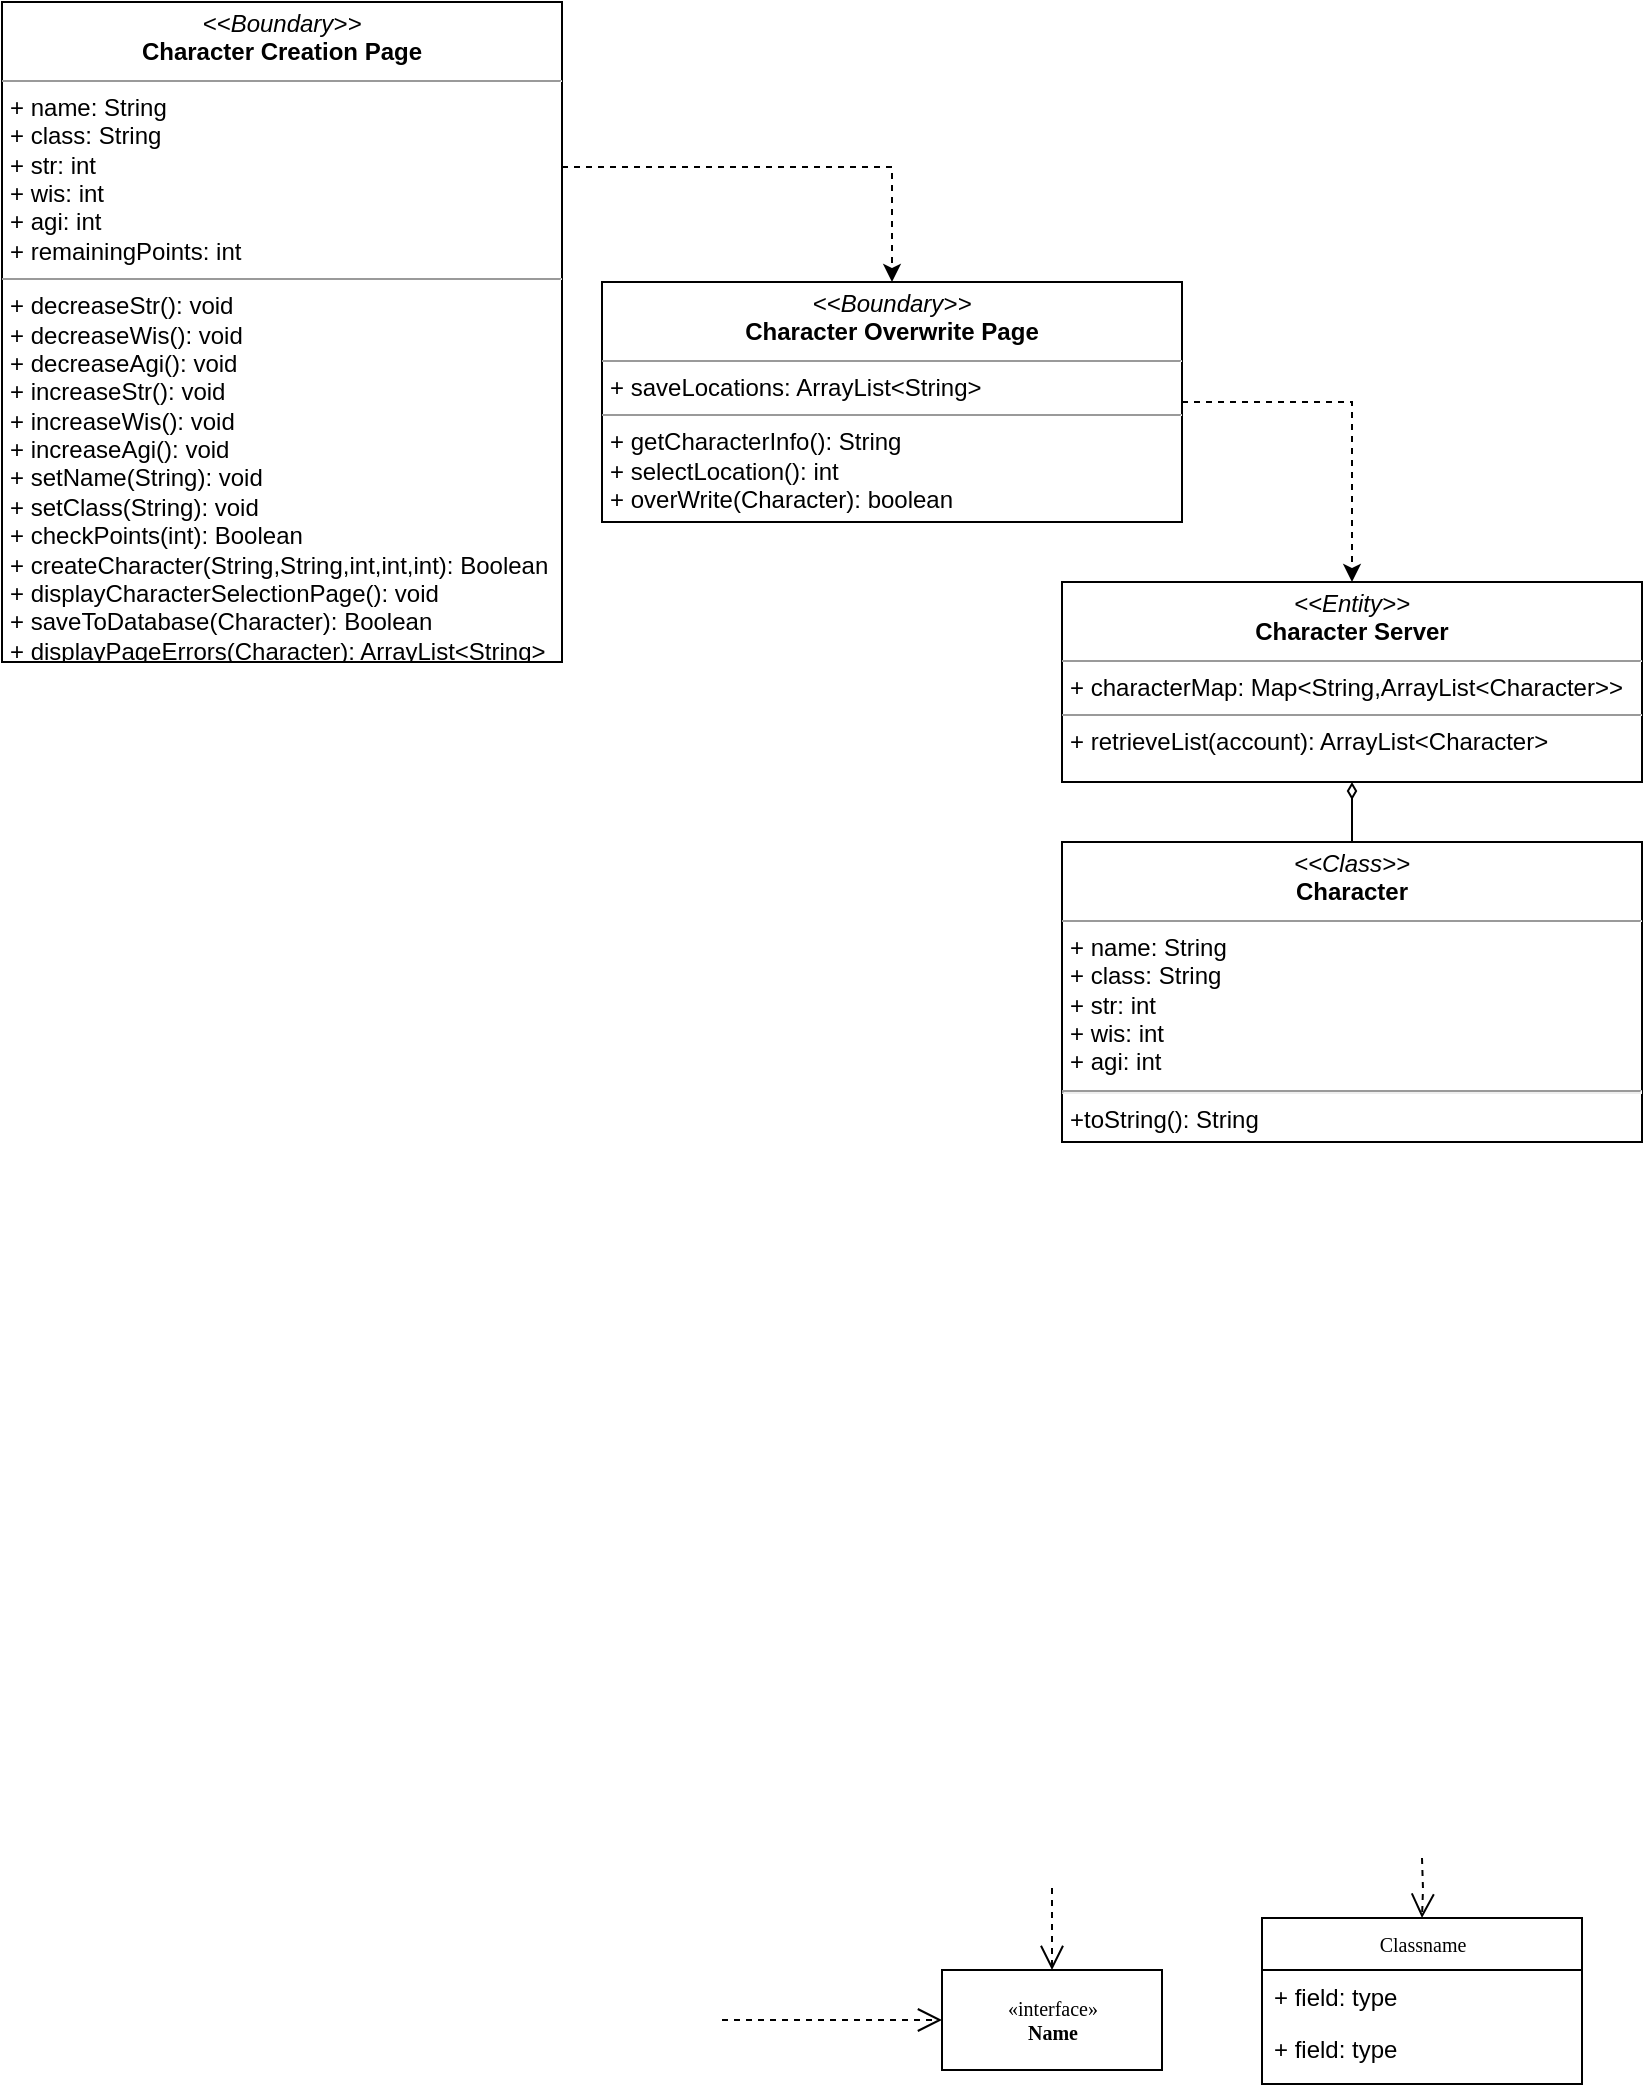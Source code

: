 <mxfile version="12.6.4" type="google"><diagram name="Page-1" id="c4acf3e9-155e-7222-9cf6-157b1a14988f"><mxGraphModel dx="1422" dy="804" grid="1" gridSize="10" guides="1" tooltips="1" connect="1" arrows="1" fold="1" page="1" pageScale="1" pageWidth="850" pageHeight="1100" background="#ffffff" math="0" shadow="0"><root><mxCell id="0"/><mxCell id="1" parent="0"/><mxCell id="17acba5748e5396b-44" value="Classname" style="swimlane;html=1;fontStyle=0;childLayout=stackLayout;horizontal=1;startSize=26;fillColor=none;horizontalStack=0;resizeParent=1;resizeLast=0;collapsible=1;marginBottom=0;swimlaneFillColor=#ffffff;rounded=0;shadow=0;comic=0;labelBackgroundColor=none;strokeWidth=1;fontFamily=Verdana;fontSize=10;align=center;" parent="1" vertex="1"><mxGeometry x="650" y="978" width="160" height="83" as="geometry"/></mxCell><mxCell id="17acba5748e5396b-45" value="+ field: type" style="text;html=1;strokeColor=none;fillColor=none;align=left;verticalAlign=top;spacingLeft=4;spacingRight=4;whiteSpace=wrap;overflow=hidden;rotatable=0;points=[[0,0.5],[1,0.5]];portConstraint=eastwest;" parent="17acba5748e5396b-44" vertex="1"><mxGeometry y="26" width="160" height="26" as="geometry"/></mxCell><mxCell id="17acba5748e5396b-47" value="+ field: type" style="text;html=1;strokeColor=none;fillColor=none;align=left;verticalAlign=top;spacingLeft=4;spacingRight=4;whiteSpace=wrap;overflow=hidden;rotatable=0;points=[[0,0.5],[1,0.5]];portConstraint=eastwest;" parent="17acba5748e5396b-44" vertex="1"><mxGeometry y="52" width="160" height="26" as="geometry"/></mxCell><mxCell id="5d2195bd80daf111-39" style="edgeStyle=orthogonalEdgeStyle;rounded=0;html=1;dashed=1;labelBackgroundColor=none;startFill=0;endArrow=open;endFill=0;endSize=10;fontFamily=Verdana;fontSize=10;" parent="1" target="17acba5748e5396b-44" edge="1"><mxGeometry relative="1" as="geometry"><mxPoint x="730" y="948" as="sourcePoint"/></mxGeometry></mxCell><mxCell id="5d2195bd80daf111-8" value="&amp;laquo;interface&amp;raquo;&lt;br&gt;&lt;b&gt;Name&lt;/b&gt;" style="html=1;rounded=0;shadow=0;comic=0;labelBackgroundColor=none;strokeWidth=1;fontFamily=Verdana;fontSize=10;align=center;" parent="1" vertex="1"><mxGeometry x="490" y="1004" width="110" height="50" as="geometry"/></mxCell><mxCell id="5d2195bd80daf111-35" style="edgeStyle=orthogonalEdgeStyle;rounded=0;html=1;dashed=1;labelBackgroundColor=none;startFill=0;endArrow=open;endFill=0;endSize=10;fontFamily=Verdana;fontSize=10;" parent="1" target="5d2195bd80daf111-8" edge="1"><mxGeometry relative="1" as="geometry"><Array as="points"><mxPoint x="545" y="970"/><mxPoint x="545" y="970"/></Array><mxPoint x="545" y="963" as="sourcePoint"/></mxGeometry></mxCell><mxCell id="5d2195bd80daf111-10" value="&lt;p style=&quot;margin: 0px ; margin-top: 4px ; text-align: center&quot;&gt;&lt;i&gt;&amp;lt;&amp;lt;Boundary&amp;gt;&amp;gt;&lt;/i&gt;&lt;br&gt;&lt;b&gt;Character Creation Page&lt;/b&gt;&lt;/p&gt;&lt;hr size=&quot;1&quot;&gt;&lt;p style=&quot;margin: 0px ; margin-left: 4px&quot;&gt;+ name: String&lt;br&gt;+ class: String&lt;/p&gt;&lt;p style=&quot;margin: 0px ; margin-left: 4px&quot;&gt;+ str: int&lt;/p&gt;&lt;p style=&quot;margin: 0px ; margin-left: 4px&quot;&gt;+ wis: int&lt;/p&gt;&lt;p style=&quot;margin: 0px ; margin-left: 4px&quot;&gt;+ agi: int&lt;/p&gt;&lt;p style=&quot;margin: 0px ; margin-left: 4px&quot;&gt;+ remainingPoints: int&lt;/p&gt;&lt;hr size=&quot;1&quot;&gt;&lt;p style=&quot;margin: 0px ; margin-left: 4px&quot;&gt;+ decreaseStr(): void&lt;br&gt;&lt;/p&gt;&lt;p style=&quot;margin: 0px ; margin-left: 4px&quot;&gt;+ decreaseWis(): void&lt;br&gt;&lt;/p&gt;&lt;p style=&quot;margin: 0px ; margin-left: 4px&quot;&gt;+ decreaseAgi(): void&lt;br&gt;&lt;/p&gt;&lt;p style=&quot;margin: 0px ; margin-left: 4px&quot;&gt;+ increaseStr(): void&lt;/p&gt;&lt;p style=&quot;margin: 0px ; margin-left: 4px&quot;&gt;+ increaseWis(): void&lt;br&gt;&lt;/p&gt;&lt;p style=&quot;margin: 0px ; margin-left: 4px&quot;&gt;+ increaseAgi(): void&lt;br&gt;&lt;/p&gt;&lt;p style=&quot;margin: 0px ; margin-left: 4px&quot;&gt;+ setName(String): void&lt;/p&gt;&lt;p style=&quot;margin: 0px ; margin-left: 4px&quot;&gt;+ setClass(String): void&lt;/p&gt;&lt;p style=&quot;margin: 0px ; margin-left: 4px&quot;&gt;+ checkPoints(int): Boolean&lt;/p&gt;&lt;p style=&quot;margin: 0px ; margin-left: 4px&quot;&gt;+ createCharacter(String,String,int,int,int): Boolean&lt;/p&gt;&lt;p style=&quot;margin: 0px ; margin-left: 4px&quot;&gt;+ displayCharacterSelectionPage(): void&lt;/p&gt;&lt;p style=&quot;margin: 0px ; margin-left: 4px&quot;&gt;+ saveToDatabase(Character): Boolean&lt;/p&gt;&lt;p style=&quot;margin: 0px ; margin-left: 4px&quot;&gt;+ displayPageErrors(Character): ArrayList&amp;lt;String&amp;gt;&amp;nbsp;&lt;/p&gt;" style="verticalAlign=top;align=left;overflow=fill;fontSize=12;fontFamily=Helvetica;html=1;rounded=0;shadow=0;comic=0;labelBackgroundColor=none;strokeWidth=1" parent="1" vertex="1"><mxGeometry x="20" y="20" width="280" height="330" as="geometry"/></mxCell><mxCell id="5d2195bd80daf111-34" style="edgeStyle=orthogonalEdgeStyle;rounded=0;html=1;dashed=1;labelBackgroundColor=none;startFill=0;endArrow=open;endFill=0;endSize=10;fontFamily=Verdana;fontSize=10;" parent="1" target="5d2195bd80daf111-8" edge="1"><mxGeometry relative="1" as="geometry"><Array as="points"><mxPoint x="410" y="1029"/><mxPoint x="410" y="1029"/></Array><mxPoint x="380" y="1029" as="sourcePoint"/></mxGeometry></mxCell><mxCell id="5d2195bd80daf111-15" value="&lt;p style=&quot;margin: 0px ; margin-top: 4px ; text-align: center&quot;&gt;&lt;i&gt;&amp;lt;&amp;lt;Entity&amp;gt;&amp;gt;&lt;/i&gt;&lt;br&gt;&lt;b&gt;Character Server&lt;/b&gt;&lt;/p&gt;&lt;hr size=&quot;1&quot;&gt;&lt;p style=&quot;margin: 0px ; margin-left: 4px&quot;&gt;+ characterMap: Map&amp;lt;String,ArrayList&amp;lt;Character&amp;gt;&amp;gt;&lt;/p&gt;&lt;hr size=&quot;1&quot;&gt;&lt;p style=&quot;margin: 0px ; margin-left: 4px&quot;&gt;+ retrieveList(account): ArrayList&amp;lt;Character&amp;gt;&lt;/p&gt;" style="verticalAlign=top;align=left;overflow=fill;fontSize=12;fontFamily=Helvetica;html=1;rounded=0;shadow=0;comic=0;labelBackgroundColor=none;strokeWidth=1" parent="1" vertex="1"><mxGeometry x="550" y="310" width="290" height="100" as="geometry"/></mxCell><mxCell id="krZg7XKb29YTB2PSqQwD-1" style="edgeStyle=orthogonalEdgeStyle;rounded=0;orthogonalLoop=1;jettySize=auto;html=1;entryX=0.5;entryY=0;entryDx=0;entryDy=0;dashed=1;exitX=1;exitY=0.25;exitDx=0;exitDy=0;" parent="1" source="5d2195bd80daf111-10" target="4hOpK9FlbGonf7An49aK-1" edge="1"><mxGeometry relative="1" as="geometry"/></mxCell><mxCell id="krZg7XKb29YTB2PSqQwD-9" style="edgeStyle=orthogonalEdgeStyle;rounded=0;orthogonalLoop=1;jettySize=auto;html=1;startArrow=none;startFill=0;endArrow=diamondThin;endFill=0;exitX=0.5;exitY=0;exitDx=0;exitDy=0;" parent="1" target="5d2195bd80daf111-15" edge="1" source="krZg7XKb29YTB2PSqQwD-6"><mxGeometry relative="1" as="geometry"><mxPoint x="700" y="300" as="targetPoint"/><Array as="points"/><mxPoint x="695" y="510" as="sourcePoint"/></mxGeometry></mxCell><mxCell id="krZg7XKb29YTB2PSqQwD-6" value="&lt;p style=&quot;margin: 0px ; margin-top: 4px ; text-align: center&quot;&gt;&lt;i&gt;&amp;lt;&amp;lt;Class&amp;gt;&amp;gt;&lt;/i&gt;&lt;br&gt;&lt;b&gt;Character&lt;/b&gt;&lt;/p&gt;&lt;hr size=&quot;1&quot;&gt;&lt;p style=&quot;margin: 0px ; margin-left: 4px&quot;&gt;+ name: String&lt;/p&gt;&lt;p style=&quot;margin: 0px ; margin-left: 4px&quot;&gt;+ class: String&lt;/p&gt;&lt;p style=&quot;margin: 0px ; margin-left: 4px&quot;&gt;+ str: int&lt;/p&gt;&lt;p style=&quot;margin: 0px ; margin-left: 4px&quot;&gt;+ wis: int&lt;/p&gt;&lt;p style=&quot;margin: 0px ; margin-left: 4px&quot;&gt;+ agi: int&lt;/p&gt;&lt;hr&gt;&lt;p style=&quot;margin: 0px ; margin-left: 4px&quot;&gt;+toString(): String&lt;/p&gt;" style="verticalAlign=top;align=left;overflow=fill;fontSize=12;fontFamily=Helvetica;html=1;rounded=0;shadow=0;comic=0;labelBackgroundColor=none;strokeWidth=1" parent="1" vertex="1"><mxGeometry x="550" y="440" width="290" height="150" as="geometry"/></mxCell><mxCell id="4hOpK9FlbGonf7An49aK-1" value="&lt;p style=&quot;margin: 0px ; margin-top: 4px ; text-align: center&quot;&gt;&lt;i&gt;&amp;lt;&amp;lt;Boundary&amp;gt;&amp;gt;&lt;/i&gt;&lt;br&gt;&lt;b&gt;Character Overwrite Page&lt;/b&gt;&lt;/p&gt;&lt;hr size=&quot;1&quot;&gt;&lt;p style=&quot;margin: 0px ; margin-left: 4px&quot;&gt;+ saveLocations: ArrayList&amp;lt;String&amp;gt;&lt;/p&gt;&lt;hr size=&quot;1&quot;&gt;&lt;p style=&quot;margin: 0px ; margin-left: 4px&quot;&gt;+ getCharacterInfo(): String&lt;/p&gt;&lt;p style=&quot;margin: 0px ; margin-left: 4px&quot;&gt;+ selectLocation(): int&lt;/p&gt;&lt;p style=&quot;margin: 0px ; margin-left: 4px&quot;&gt;+ overWrite(Character): boolean&lt;/p&gt;" style="verticalAlign=top;align=left;overflow=fill;fontSize=12;fontFamily=Helvetica;html=1;rounded=0;shadow=0;comic=0;labelBackgroundColor=none;strokeWidth=1" vertex="1" parent="1"><mxGeometry x="320" y="160" width="290" height="120" as="geometry"/></mxCell><mxCell id="4hOpK9FlbGonf7An49aK-2" style="edgeStyle=orthogonalEdgeStyle;rounded=0;orthogonalLoop=1;jettySize=auto;html=1;entryX=0.5;entryY=0;entryDx=0;entryDy=0;dashed=1;exitX=1;exitY=0.5;exitDx=0;exitDy=0;" edge="1" parent="1" source="4hOpK9FlbGonf7An49aK-1" target="5d2195bd80daf111-15"><mxGeometry relative="1" as="geometry"><mxPoint x="370" y="127.5" as="sourcePoint"/><mxPoint x="585" y="200" as="targetPoint"/></mxGeometry></mxCell></root></mxGraphModel></diagram></mxfile>